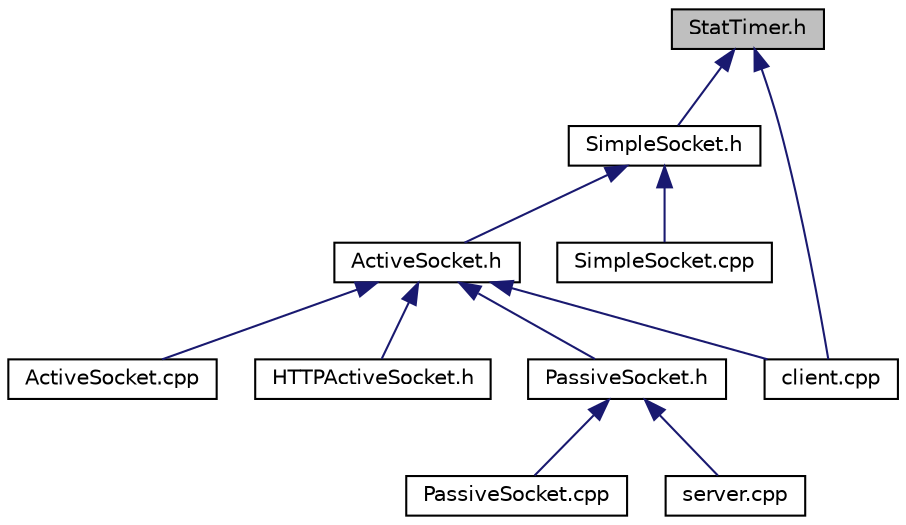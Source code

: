 digraph "StatTimer.h"
{
  edge [fontname="Helvetica",fontsize="10",labelfontname="Helvetica",labelfontsize="10"];
  node [fontname="Helvetica",fontsize="10",shape=record];
  Node1 [label="StatTimer.h",height=0.2,width=0.4,color="black", fillcolor="grey75", style="filled" fontcolor="black"];
  Node1 -> Node2 [dir="back",color="midnightblue",fontsize="10",style="solid",fontname="Helvetica"];
  Node2 [label="SimpleSocket.h",height=0.2,width=0.4,color="black", fillcolor="white", style="filled",URL="$SimpleSocket_8h.html"];
  Node2 -> Node3 [dir="back",color="midnightblue",fontsize="10",style="solid",fontname="Helvetica"];
  Node3 [label="ActiveSocket.h",height=0.2,width=0.4,color="black", fillcolor="white", style="filled",URL="$ActiveSocket_8h.html"];
  Node3 -> Node4 [dir="back",color="midnightblue",fontsize="10",style="solid",fontname="Helvetica"];
  Node4 [label="ActiveSocket.cpp",height=0.2,width=0.4,color="black", fillcolor="white", style="filled",URL="$ActiveSocket_8cpp.html"];
  Node3 -> Node5 [dir="back",color="midnightblue",fontsize="10",style="solid",fontname="Helvetica"];
  Node5 [label="client.cpp",height=0.2,width=0.4,color="black", fillcolor="white", style="filled",URL="$client_8cpp.html"];
  Node3 -> Node6 [dir="back",color="midnightblue",fontsize="10",style="solid",fontname="Helvetica"];
  Node6 [label="HTTPActiveSocket.h",height=0.2,width=0.4,color="black", fillcolor="white", style="filled",URL="$HTTPActiveSocket_8h.html"];
  Node3 -> Node7 [dir="back",color="midnightblue",fontsize="10",style="solid",fontname="Helvetica"];
  Node7 [label="PassiveSocket.h",height=0.2,width=0.4,color="black", fillcolor="white", style="filled",URL="$PassiveSocket_8h.html"];
  Node7 -> Node8 [dir="back",color="midnightblue",fontsize="10",style="solid",fontname="Helvetica"];
  Node8 [label="PassiveSocket.cpp",height=0.2,width=0.4,color="black", fillcolor="white", style="filled",URL="$PassiveSocket_8cpp.html"];
  Node7 -> Node9 [dir="back",color="midnightblue",fontsize="10",style="solid",fontname="Helvetica"];
  Node9 [label="server.cpp",height=0.2,width=0.4,color="black", fillcolor="white", style="filled",URL="$server_8cpp.html"];
  Node2 -> Node10 [dir="back",color="midnightblue",fontsize="10",style="solid",fontname="Helvetica"];
  Node10 [label="SimpleSocket.cpp",height=0.2,width=0.4,color="black", fillcolor="white", style="filled",URL="$SimpleSocket_8cpp.html"];
  Node1 -> Node5 [dir="back",color="midnightblue",fontsize="10",style="solid",fontname="Helvetica"];
}
